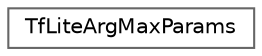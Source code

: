 digraph "Graphical Class Hierarchy"
{
 // LATEX_PDF_SIZE
  bgcolor="transparent";
  edge [fontname=Helvetica,fontsize=10,labelfontname=Helvetica,labelfontsize=10];
  node [fontname=Helvetica,fontsize=10,shape=box,height=0.2,width=0.4];
  rankdir="LR";
  Node0 [id="Node000000",label="TfLiteArgMaxParams",height=0.2,width=0.4,color="grey40", fillcolor="white", style="filled",URL="$struct_tf_lite_arg_max_params.html",tooltip=" "];
}
